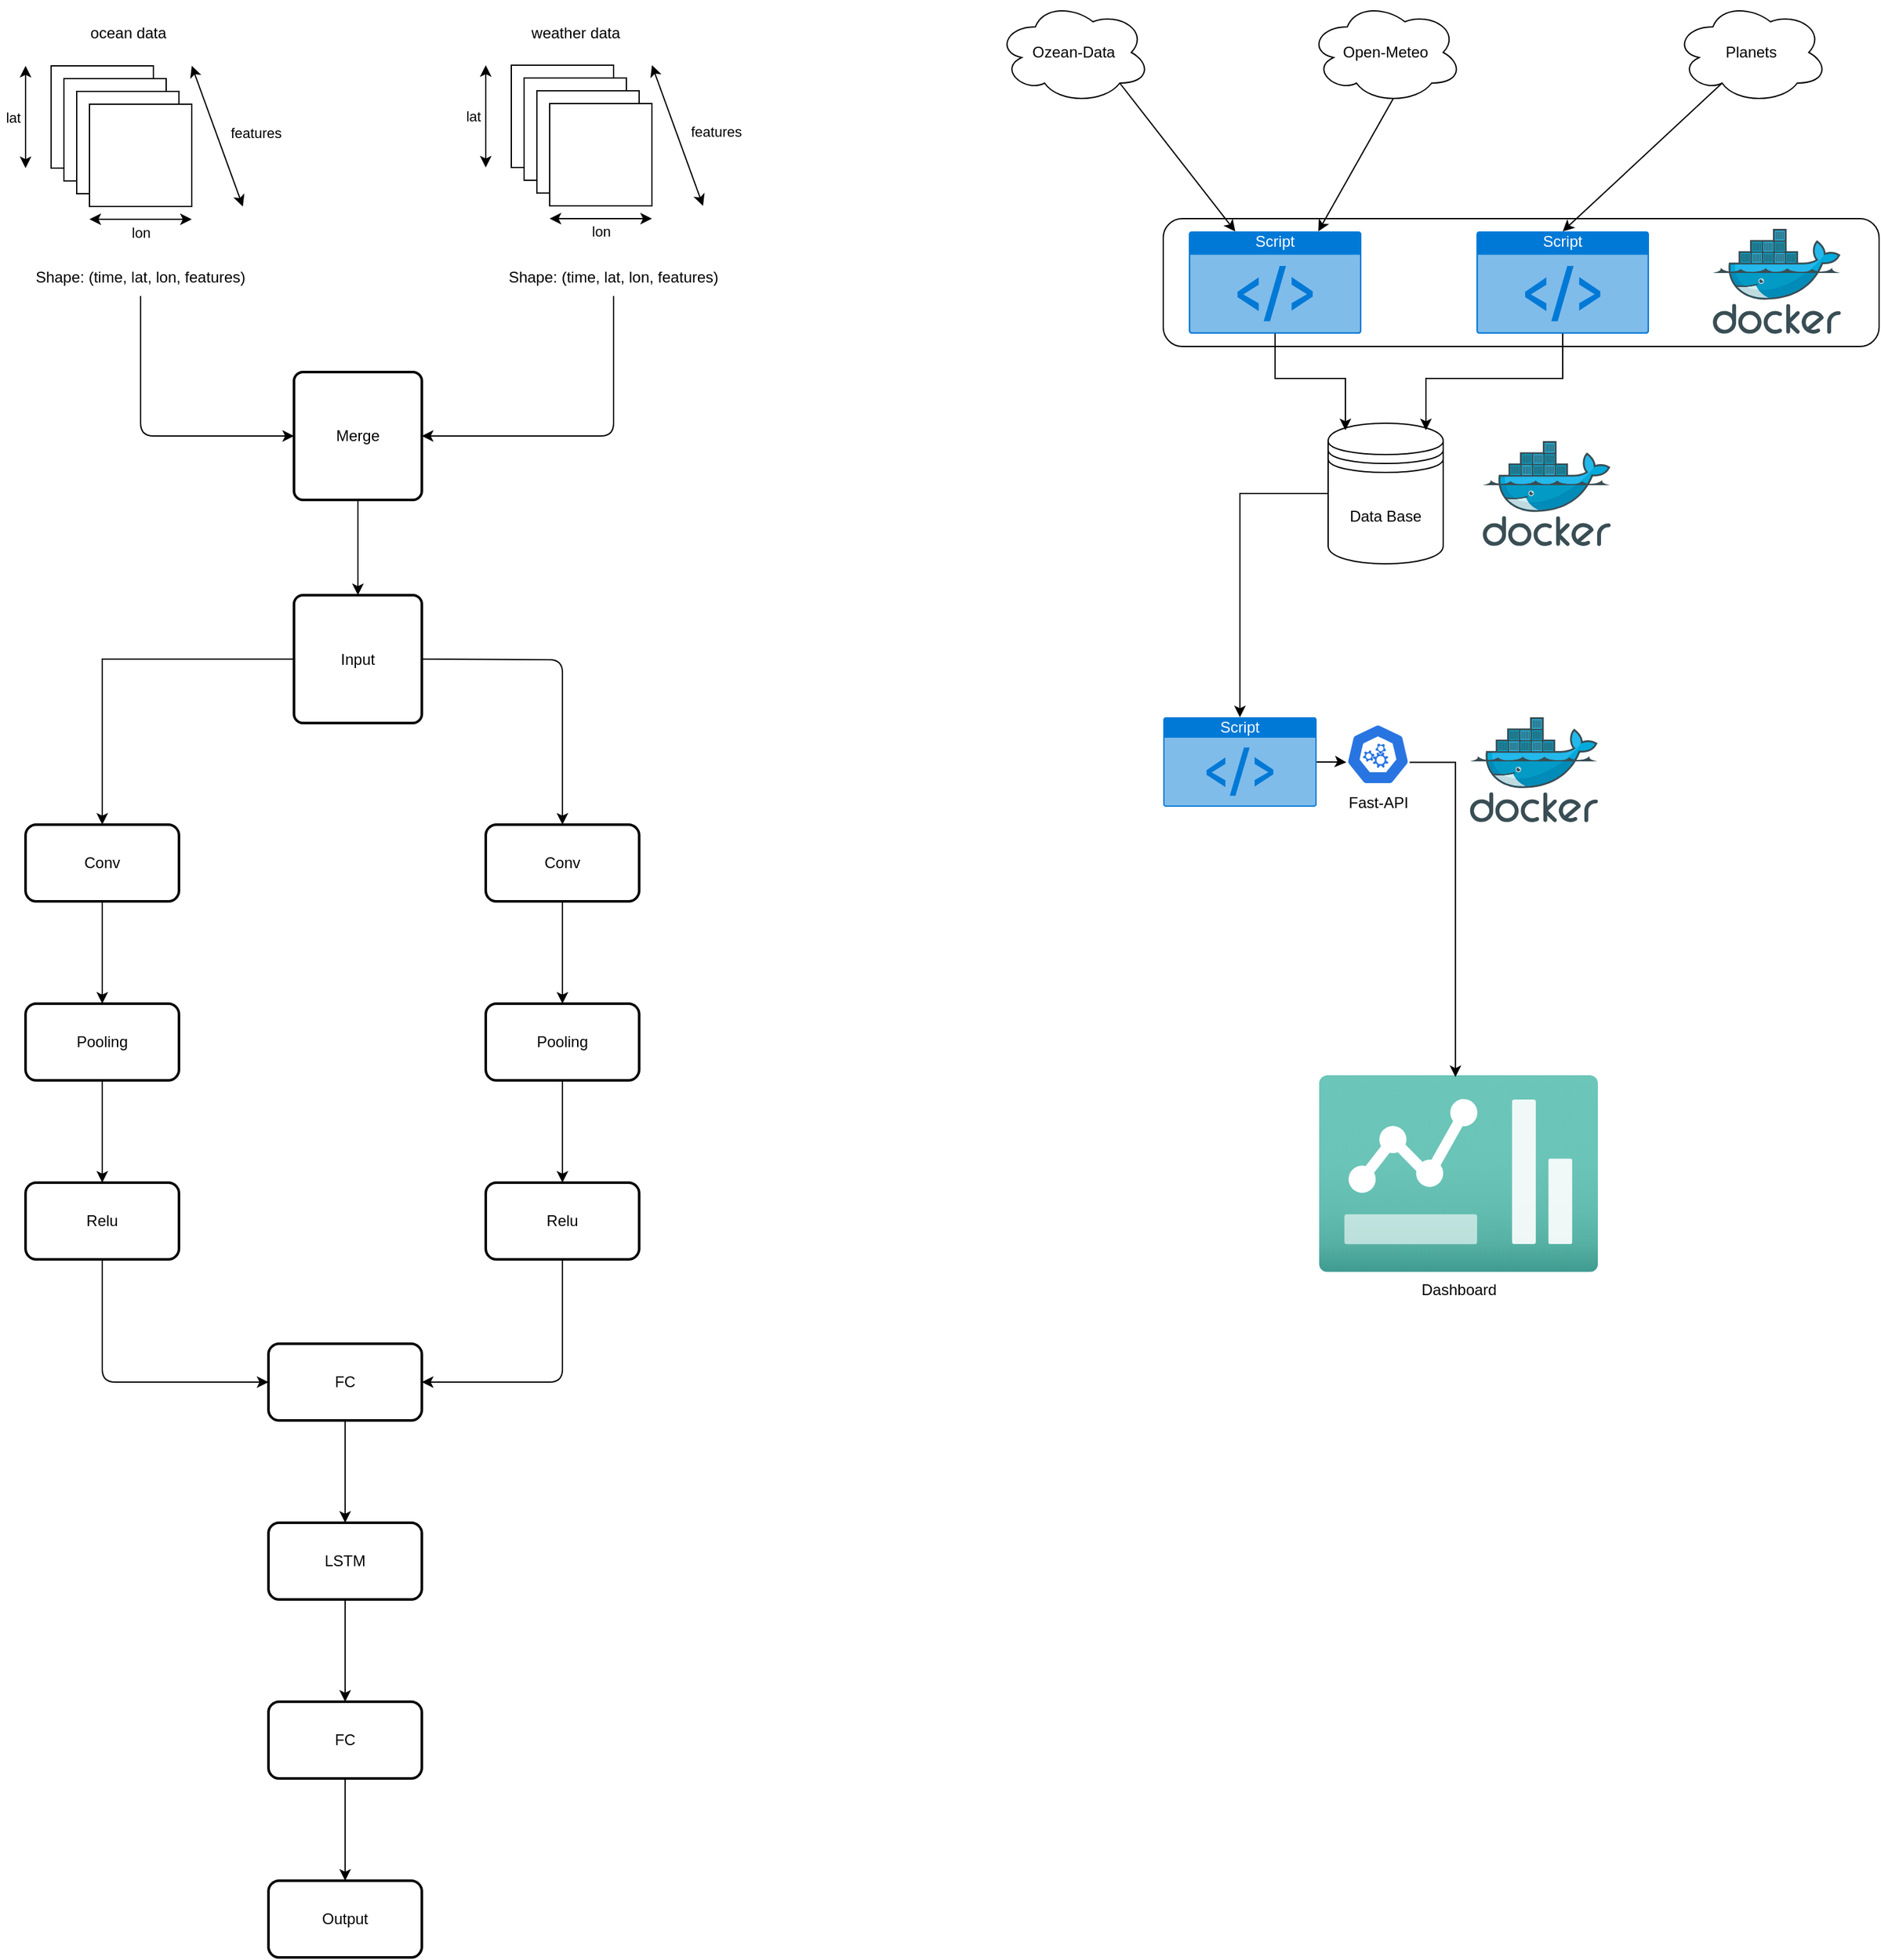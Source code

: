 <mxfile>
    <diagram name="Page-1" id="UUehD9aWSnuwTe40TjLH">
        <mxGraphModel dx="2669" dy="1562" grid="1" gridSize="10" guides="1" tooltips="1" connect="1" arrows="1" fold="1" page="1" pageScale="1" pageWidth="827" pageHeight="1169" math="0" shadow="0">
            <root>
                <mxCell id="0"/>
                <mxCell id="1" parent="0"/>
                <mxCell id="QwERv-JLXGNQ3NGBqYkT-1" value="Ozean-Data" style="ellipse;shape=cloud;whiteSpace=wrap;html=1;" parent="1" vertex="1">
                    <mxGeometry x="110" y="40" width="120" height="80" as="geometry"/>
                </mxCell>
                <mxCell id="QwERv-JLXGNQ3NGBqYkT-2" value="Open-Meteo" style="ellipse;shape=cloud;whiteSpace=wrap;html=1;" parent="1" vertex="1">
                    <mxGeometry x="354" y="40" width="120" height="80" as="geometry"/>
                </mxCell>
                <mxCell id="QwERv-JLXGNQ3NGBqYkT-3" value="Planets" style="ellipse;shape=cloud;whiteSpace=wrap;html=1;" parent="1" vertex="1">
                    <mxGeometry x="640" y="40" width="120" height="80" as="geometry"/>
                </mxCell>
                <mxCell id="QwERv-JLXGNQ3NGBqYkT-4" value="Data Base" style="shape=datastore;whiteSpace=wrap;html=1;" parent="1" vertex="1">
                    <mxGeometry x="369" y="370" width="90" height="110" as="geometry"/>
                </mxCell>
                <mxCell id="QwERv-JLXGNQ3NGBqYkT-6" value="" style="endArrow=classic;html=1;rounded=0;exitX=0.8;exitY=0.8;exitDx=0;exitDy=0;exitPerimeter=0;" parent="1" source="QwERv-JLXGNQ3NGBqYkT-1" target="QwERv-JLXGNQ3NGBqYkT-20" edge="1">
                    <mxGeometry width="50" height="50" relative="1" as="geometry">
                        <mxPoint x="390" y="320" as="sourcePoint"/>
                        <mxPoint x="200" y="160" as="targetPoint"/>
                    </mxGeometry>
                </mxCell>
                <mxCell id="QwERv-JLXGNQ3NGBqYkT-7" value="" style="endArrow=classic;html=1;rounded=0;exitX=0.55;exitY=0.95;exitDx=0;exitDy=0;exitPerimeter=0;entryX=0.75;entryY=0;entryDx=0;entryDy=0;entryPerimeter=0;" parent="1" source="QwERv-JLXGNQ3NGBqYkT-2" target="QwERv-JLXGNQ3NGBqYkT-20" edge="1">
                    <mxGeometry width="50" height="50" relative="1" as="geometry">
                        <mxPoint x="390" y="320" as="sourcePoint"/>
                        <mxPoint x="280" y="160" as="targetPoint"/>
                    </mxGeometry>
                </mxCell>
                <mxCell id="QwERv-JLXGNQ3NGBqYkT-8" value="" style="endArrow=classic;html=1;rounded=0;exitX=0.31;exitY=0.8;exitDx=0;exitDy=0;exitPerimeter=0;entryX=0.5;entryY=0;entryDx=0;entryDy=0;entryPerimeter=0;" parent="1" source="QwERv-JLXGNQ3NGBqYkT-3" target="QwERv-JLXGNQ3NGBqYkT-21" edge="1">
                    <mxGeometry width="50" height="50" relative="1" as="geometry">
                        <mxPoint x="480" y="250" as="sourcePoint"/>
                        <mxPoint x="620" y="170" as="targetPoint"/>
                    </mxGeometry>
                </mxCell>
                <mxCell id="QwERv-JLXGNQ3NGBqYkT-19" value="Dashboard" style="image;aspect=fixed;html=1;points=[];align=center;fontSize=12;image=img/lib/azure2/general/Dashboard2.svg;" parent="1" vertex="1">
                    <mxGeometry x="362" y="880" width="218" height="153.88" as="geometry"/>
                </mxCell>
                <mxCell id="QwERv-JLXGNQ3NGBqYkT-22" style="edgeStyle=orthogonalEdgeStyle;rounded=0;orthogonalLoop=1;jettySize=auto;html=1;entryX=0.15;entryY=0.05;entryDx=0;entryDy=0;entryPerimeter=0;" parent="1" source="QwERv-JLXGNQ3NGBqYkT-20" target="QwERv-JLXGNQ3NGBqYkT-4" edge="1">
                    <mxGeometry relative="1" as="geometry"/>
                </mxCell>
                <mxCell id="QwERv-JLXGNQ3NGBqYkT-23" style="edgeStyle=orthogonalEdgeStyle;rounded=0;orthogonalLoop=1;jettySize=auto;html=1;entryX=0.85;entryY=0.05;entryDx=0;entryDy=0;entryPerimeter=0;exitX=0.5;exitY=1;exitDx=0;exitDy=0;exitPerimeter=0;" parent="1" source="QwERv-JLXGNQ3NGBqYkT-21" target="QwERv-JLXGNQ3NGBqYkT-4" edge="1">
                    <mxGeometry relative="1" as="geometry"/>
                </mxCell>
                <mxCell id="QwERv-JLXGNQ3NGBqYkT-26" value="" style="group" parent="1" vertex="1" connectable="0">
                    <mxGeometry x="240" y="600" width="193" height="70" as="geometry"/>
                </mxCell>
                <mxCell id="QwERv-JLXGNQ3NGBqYkT-16" value="Fast-API" style="aspect=fixed;sketch=0;html=1;dashed=0;whitespace=wrap;verticalLabelPosition=bottom;verticalAlign=top;fillColor=#2875E2;strokeColor=#ffffff;points=[[0.005,0.63,0],[0.1,0.2,0],[0.9,0.2,0],[0.5,0,0],[0.995,0.63,0],[0.72,0.99,0],[0.5,1,0],[0.28,0.99,0]];shape=mxgraph.kubernetes.icon2;prIcon=api" parent="QwERv-JLXGNQ3NGBqYkT-26" vertex="1">
                    <mxGeometry x="143" y="5" width="50" height="48" as="geometry"/>
                </mxCell>
                <mxCell id="QwERv-JLXGNQ3NGBqYkT-24" value="Script" style="html=1;whiteSpace=wrap;strokeColor=none;fillColor=#0079D6;labelPosition=center;verticalLabelPosition=middle;verticalAlign=top;align=center;fontSize=12;outlineConnect=0;spacingTop=-6;fontColor=#FFFFFF;sketch=0;shape=mxgraph.sitemap.script;" parent="QwERv-JLXGNQ3NGBqYkT-26" vertex="1">
                    <mxGeometry width="120" height="70" as="geometry"/>
                </mxCell>
                <mxCell id="QwERv-JLXGNQ3NGBqYkT-25" style="edgeStyle=orthogonalEdgeStyle;rounded=0;orthogonalLoop=1;jettySize=auto;html=1;entryX=0.005;entryY=0.63;entryDx=0;entryDy=0;entryPerimeter=0;" parent="QwERv-JLXGNQ3NGBqYkT-26" source="QwERv-JLXGNQ3NGBqYkT-24" target="QwERv-JLXGNQ3NGBqYkT-16" edge="1">
                    <mxGeometry relative="1" as="geometry"/>
                </mxCell>
                <mxCell id="QwERv-JLXGNQ3NGBqYkT-27" style="edgeStyle=orthogonalEdgeStyle;rounded=0;orthogonalLoop=1;jettySize=auto;html=1;entryX=0.5;entryY=0;entryDx=0;entryDy=0;entryPerimeter=0;" parent="1" source="QwERv-JLXGNQ3NGBqYkT-4" target="QwERv-JLXGNQ3NGBqYkT-24" edge="1">
                    <mxGeometry relative="1" as="geometry"/>
                </mxCell>
                <mxCell id="QwERv-JLXGNQ3NGBqYkT-28" style="edgeStyle=orthogonalEdgeStyle;rounded=0;orthogonalLoop=1;jettySize=auto;html=1;entryX=0.489;entryY=0.009;entryDx=0;entryDy=0;entryPerimeter=0;exitX=0.995;exitY=0.63;exitDx=0;exitDy=0;exitPerimeter=0;" parent="1" source="QwERv-JLXGNQ3NGBqYkT-16" target="QwERv-JLXGNQ3NGBqYkT-19" edge="1">
                    <mxGeometry relative="1" as="geometry"/>
                </mxCell>
                <mxCell id="S9hBZ39Z0FsJ6ID3h7Vs-7" value="" style="group" parent="1" vertex="1" connectable="0">
                    <mxGeometry x="240" y="210" width="560" height="100" as="geometry"/>
                </mxCell>
                <mxCell id="S9hBZ39Z0FsJ6ID3h7Vs-6" value="" style="rounded=1;whiteSpace=wrap;html=1;fillColor=none;" parent="S9hBZ39Z0FsJ6ID3h7Vs-7" vertex="1">
                    <mxGeometry width="560" height="100" as="geometry"/>
                </mxCell>
                <mxCell id="QwERv-JLXGNQ3NGBqYkT-20" value="Script" style="html=1;whiteSpace=wrap;strokeColor=none;fillColor=#0079D6;labelPosition=center;verticalLabelPosition=middle;verticalAlign=top;align=center;fontSize=12;outlineConnect=0;spacingTop=-6;fontColor=#FFFFFF;sketch=0;shape=mxgraph.sitemap.script;" parent="S9hBZ39Z0FsJ6ID3h7Vs-7" vertex="1">
                    <mxGeometry x="20" y="10" width="135" height="80" as="geometry"/>
                </mxCell>
                <mxCell id="QwERv-JLXGNQ3NGBqYkT-21" value="Script" style="html=1;whiteSpace=wrap;strokeColor=none;fillColor=#0079D6;labelPosition=center;verticalLabelPosition=middle;verticalAlign=top;align=center;fontSize=12;outlineConnect=0;spacingTop=-6;fontColor=#FFFFFF;sketch=0;shape=mxgraph.sitemap.script;" parent="S9hBZ39Z0FsJ6ID3h7Vs-7" vertex="1">
                    <mxGeometry x="245" y="10" width="135" height="80" as="geometry"/>
                </mxCell>
                <mxCell id="S9hBZ39Z0FsJ6ID3h7Vs-5" value="" style="image;sketch=0;aspect=fixed;html=1;points=[];align=center;fontSize=12;image=img/lib/mscae/Docker.svg;" parent="S9hBZ39Z0FsJ6ID3h7Vs-7" vertex="1">
                    <mxGeometry x="430" y="8" width="100" height="82" as="geometry"/>
                </mxCell>
                <mxCell id="S9hBZ39Z0FsJ6ID3h7Vs-8" value="" style="image;sketch=0;aspect=fixed;html=1;points=[];align=center;fontSize=12;image=img/lib/mscae/Docker.svg;" parent="1" vertex="1">
                    <mxGeometry x="490" y="384" width="100" height="82" as="geometry"/>
                </mxCell>
                <mxCell id="S9hBZ39Z0FsJ6ID3h7Vs-9" value="" style="image;sketch=0;aspect=fixed;html=1;points=[];align=center;fontSize=12;image=img/lib/mscae/Docker.svg;" parent="1" vertex="1">
                    <mxGeometry x="480" y="600" width="100" height="82" as="geometry"/>
                </mxCell>
                <mxCell id="2" value="" style="whiteSpace=wrap;html=1;aspect=fixed;" vertex="1" parent="1">
                    <mxGeometry x="-630" y="90.5" width="80" height="80" as="geometry"/>
                </mxCell>
                <mxCell id="3" value="" style="whiteSpace=wrap;html=1;aspect=fixed;" vertex="1" parent="1">
                    <mxGeometry x="-620" y="100.5" width="80" height="80" as="geometry"/>
                </mxCell>
                <mxCell id="4" value="" style="whiteSpace=wrap;html=1;aspect=fixed;" vertex="1" parent="1">
                    <mxGeometry x="-610" y="110.5" width="80" height="80" as="geometry"/>
                </mxCell>
                <mxCell id="5" value="" style="whiteSpace=wrap;html=1;aspect=fixed;" vertex="1" parent="1">
                    <mxGeometry x="-600" y="120.5" width="80" height="80" as="geometry"/>
                </mxCell>
                <mxCell id="6" value="" style="endArrow=classic;startArrow=classic;html=1;rounded=0;" edge="1" parent="1">
                    <mxGeometry width="50" height="50" relative="1" as="geometry">
                        <mxPoint x="-650" y="170.5" as="sourcePoint"/>
                        <mxPoint x="-650" y="90.5" as="targetPoint"/>
                    </mxGeometry>
                </mxCell>
                <mxCell id="7" value="lat" style="edgeLabel;html=1;align=center;verticalAlign=middle;resizable=0;points=[];" vertex="1" connectable="0" parent="6">
                    <mxGeometry x="-0.2" y="-3" relative="1" as="geometry">
                        <mxPoint x="-13" y="-8" as="offset"/>
                    </mxGeometry>
                </mxCell>
                <mxCell id="8" value="" style="endArrow=classic;startArrow=classic;html=1;rounded=0;" edge="1" parent="1">
                    <mxGeometry width="50" height="50" relative="1" as="geometry">
                        <mxPoint x="-600" y="210.5" as="sourcePoint"/>
                        <mxPoint x="-520" y="210.5" as="targetPoint"/>
                    </mxGeometry>
                </mxCell>
                <mxCell id="9" value="lon" style="edgeLabel;html=1;align=center;verticalAlign=middle;resizable=0;points=[];" vertex="1" connectable="0" parent="8">
                    <mxGeometry x="-0.2" y="3" relative="1" as="geometry">
                        <mxPoint x="8" y="13" as="offset"/>
                    </mxGeometry>
                </mxCell>
                <mxCell id="10" value="" style="endArrow=classic;startArrow=classic;html=1;rounded=0;" edge="1" parent="1">
                    <mxGeometry width="50" height="50" relative="1" as="geometry">
                        <mxPoint x="-520" y="90.5" as="sourcePoint"/>
                        <mxPoint x="-480" y="200.5" as="targetPoint"/>
                    </mxGeometry>
                </mxCell>
                <mxCell id="11" value="features" style="edgeLabel;html=1;align=center;verticalAlign=middle;resizable=0;points=[];" vertex="1" connectable="0" parent="10">
                    <mxGeometry x="-0.2" y="3" relative="1" as="geometry">
                        <mxPoint x="31" y="9" as="offset"/>
                    </mxGeometry>
                </mxCell>
                <mxCell id="12" value="ocean data" style="text;html=1;align=center;verticalAlign=middle;whiteSpace=wrap;rounded=0;" vertex="1" parent="1">
                    <mxGeometry x="-634.5" y="50" width="129" height="30" as="geometry"/>
                </mxCell>
                <mxCell id="13" value="" style="whiteSpace=wrap;html=1;aspect=fixed;" vertex="1" parent="1">
                    <mxGeometry x="-270" y="90" width="80" height="80" as="geometry"/>
                </mxCell>
                <mxCell id="14" value="" style="whiteSpace=wrap;html=1;aspect=fixed;" vertex="1" parent="1">
                    <mxGeometry x="-260" y="100" width="80" height="80" as="geometry"/>
                </mxCell>
                <mxCell id="15" value="" style="whiteSpace=wrap;html=1;aspect=fixed;" vertex="1" parent="1">
                    <mxGeometry x="-250" y="110" width="80" height="80" as="geometry"/>
                </mxCell>
                <mxCell id="16" value="" style="whiteSpace=wrap;html=1;aspect=fixed;" vertex="1" parent="1">
                    <mxGeometry x="-240" y="120" width="80" height="80" as="geometry"/>
                </mxCell>
                <mxCell id="17" value="" style="endArrow=classic;startArrow=classic;html=1;rounded=0;" edge="1" parent="1">
                    <mxGeometry width="50" height="50" relative="1" as="geometry">
                        <mxPoint x="-290" y="170" as="sourcePoint"/>
                        <mxPoint x="-290" y="90" as="targetPoint"/>
                    </mxGeometry>
                </mxCell>
                <mxCell id="18" value="lat" style="edgeLabel;html=1;align=center;verticalAlign=middle;resizable=0;points=[];" vertex="1" connectable="0" parent="17">
                    <mxGeometry x="-0.2" y="-3" relative="1" as="geometry">
                        <mxPoint x="-13" y="-8" as="offset"/>
                    </mxGeometry>
                </mxCell>
                <mxCell id="19" value="" style="endArrow=classic;startArrow=classic;html=1;rounded=0;" edge="1" parent="1">
                    <mxGeometry width="50" height="50" relative="1" as="geometry">
                        <mxPoint x="-240" y="210" as="sourcePoint"/>
                        <mxPoint x="-160" y="210" as="targetPoint"/>
                    </mxGeometry>
                </mxCell>
                <mxCell id="20" value="lon" style="edgeLabel;html=1;align=center;verticalAlign=middle;resizable=0;points=[];" vertex="1" connectable="0" parent="19">
                    <mxGeometry x="-0.2" y="3" relative="1" as="geometry">
                        <mxPoint x="8" y="13" as="offset"/>
                    </mxGeometry>
                </mxCell>
                <mxCell id="21" value="" style="endArrow=classic;startArrow=classic;html=1;rounded=0;" edge="1" parent="1">
                    <mxGeometry width="50" height="50" relative="1" as="geometry">
                        <mxPoint x="-160" y="90" as="sourcePoint"/>
                        <mxPoint x="-120" y="200" as="targetPoint"/>
                    </mxGeometry>
                </mxCell>
                <mxCell id="22" value="features" style="edgeLabel;html=1;align=center;verticalAlign=middle;resizable=0;points=[];" vertex="1" connectable="0" parent="21">
                    <mxGeometry x="-0.2" y="3" relative="1" as="geometry">
                        <mxPoint x="31" y="9" as="offset"/>
                    </mxGeometry>
                </mxCell>
                <mxCell id="23" value="weather data" style="text;html=1;align=center;verticalAlign=middle;whiteSpace=wrap;rounded=0;" vertex="1" parent="1">
                    <mxGeometry x="-284.5" y="50" width="129" height="30" as="geometry"/>
                </mxCell>
                <mxCell id="24" value="Shape: (time, lat, lon, features)" style="text;html=1;align=center;verticalAlign=middle;whiteSpace=wrap;rounded=0;" vertex="1" parent="1">
                    <mxGeometry x="-670" y="240.5" width="220" height="30" as="geometry"/>
                </mxCell>
                <mxCell id="25" value="Shape: (time, lat, lon, features)" style="text;html=1;align=center;verticalAlign=middle;whiteSpace=wrap;rounded=0;" vertex="1" parent="1">
                    <mxGeometry x="-300" y="240.5" width="220" height="30" as="geometry"/>
                </mxCell>
                <mxCell id="26" value="" style="edgeStyle=orthogonalEdgeStyle;rounded=0;orthogonalLoop=1;jettySize=auto;html=1;" edge="1" parent="1" source="27" target="28">
                    <mxGeometry relative="1" as="geometry"/>
                </mxCell>
                <mxCell id="30" style="edgeStyle=none;html=1;entryX=0.5;entryY=0;entryDx=0;entryDy=0;exitX=1;exitY=0.5;exitDx=0;exitDy=0;" edge="1" parent="1" source="27" target="29">
                    <mxGeometry relative="1" as="geometry">
                        <Array as="points">
                            <mxPoint x="-230" y="555"/>
                        </Array>
                    </mxGeometry>
                </mxCell>
                <mxCell id="27" value="Input" style="rounded=1;whiteSpace=wrap;html=1;absoluteArcSize=1;arcSize=14;strokeWidth=2;" vertex="1" parent="1">
                    <mxGeometry x="-440" y="504.5" width="100" height="100" as="geometry"/>
                </mxCell>
                <mxCell id="37" value="" style="edgeStyle=none;html=1;" edge="1" parent="1" source="28" target="36">
                    <mxGeometry relative="1" as="geometry"/>
                </mxCell>
                <mxCell id="28" value="Conv" style="rounded=1;whiteSpace=wrap;html=1;arcSize=14;strokeWidth=2;" vertex="1" parent="1">
                    <mxGeometry x="-650" y="684" width="120" height="60" as="geometry"/>
                </mxCell>
                <mxCell id="39" value="" style="edgeStyle=none;html=1;" edge="1" parent="1" source="29" target="38">
                    <mxGeometry relative="1" as="geometry"/>
                </mxCell>
                <mxCell id="29" value="Conv" style="rounded=1;whiteSpace=wrap;html=1;arcSize=14;strokeWidth=2;" vertex="1" parent="1">
                    <mxGeometry x="-290" y="684" width="120" height="60" as="geometry"/>
                </mxCell>
                <mxCell id="35" value="" style="edgeStyle=none;html=1;" edge="1" parent="1" source="31" target="27">
                    <mxGeometry relative="1" as="geometry"/>
                </mxCell>
                <mxCell id="31" value="Merge" style="rounded=1;whiteSpace=wrap;html=1;absoluteArcSize=1;arcSize=14;strokeWidth=2;" vertex="1" parent="1">
                    <mxGeometry x="-440" y="330" width="100" height="100" as="geometry"/>
                </mxCell>
                <mxCell id="32" value="" style="endArrow=classic;html=1;entryX=0;entryY=0.5;entryDx=0;entryDy=0;exitX=0.5;exitY=1;exitDx=0;exitDy=0;" edge="1" parent="1" source="24" target="31">
                    <mxGeometry width="50" height="50" relative="1" as="geometry">
                        <mxPoint x="-510" y="290" as="sourcePoint"/>
                        <mxPoint x="-150" y="530" as="targetPoint"/>
                        <Array as="points">
                            <mxPoint x="-560" y="380"/>
                        </Array>
                    </mxGeometry>
                </mxCell>
                <mxCell id="33" value="" style="endArrow=classic;html=1;exitX=0.5;exitY=1;exitDx=0;exitDy=0;entryX=1;entryY=0.5;entryDx=0;entryDy=0;" edge="1" parent="1" source="25" target="31">
                    <mxGeometry width="50" height="50" relative="1" as="geometry">
                        <mxPoint x="-200" y="580" as="sourcePoint"/>
                        <mxPoint x="-150" y="530" as="targetPoint"/>
                        <Array as="points">
                            <mxPoint x="-190" y="380"/>
                        </Array>
                    </mxGeometry>
                </mxCell>
                <mxCell id="41" value="" style="edgeStyle=none;html=1;" edge="1" parent="1" source="36" target="40">
                    <mxGeometry relative="1" as="geometry"/>
                </mxCell>
                <mxCell id="36" value="Pooling" style="rounded=1;whiteSpace=wrap;html=1;arcSize=14;strokeWidth=2;" vertex="1" parent="1">
                    <mxGeometry x="-650" y="824" width="120" height="60" as="geometry"/>
                </mxCell>
                <mxCell id="43" value="" style="edgeStyle=none;html=1;" edge="1" parent="1" source="38" target="42">
                    <mxGeometry relative="1" as="geometry"/>
                </mxCell>
                <mxCell id="38" value="Pooling" style="rounded=1;whiteSpace=wrap;html=1;arcSize=14;strokeWidth=2;" vertex="1" parent="1">
                    <mxGeometry x="-290" y="824" width="120" height="60" as="geometry"/>
                </mxCell>
                <mxCell id="45" style="edgeStyle=none;html=1;entryX=0;entryY=0.5;entryDx=0;entryDy=0;" edge="1" parent="1" source="40" target="44">
                    <mxGeometry relative="1" as="geometry">
                        <Array as="points">
                            <mxPoint x="-590" y="1120"/>
                        </Array>
                    </mxGeometry>
                </mxCell>
                <mxCell id="40" value="Relu" style="rounded=1;whiteSpace=wrap;html=1;arcSize=14;strokeWidth=2;" vertex="1" parent="1">
                    <mxGeometry x="-650" y="964" width="120" height="60" as="geometry"/>
                </mxCell>
                <mxCell id="46" style="edgeStyle=none;html=1;entryX=1;entryY=0.5;entryDx=0;entryDy=0;" edge="1" parent="1" source="42" target="44">
                    <mxGeometry relative="1" as="geometry">
                        <Array as="points">
                            <mxPoint x="-230" y="1120"/>
                        </Array>
                    </mxGeometry>
                </mxCell>
                <mxCell id="42" value="Relu" style="rounded=1;whiteSpace=wrap;html=1;arcSize=14;strokeWidth=2;" vertex="1" parent="1">
                    <mxGeometry x="-290" y="964" width="120" height="60" as="geometry"/>
                </mxCell>
                <mxCell id="48" value="" style="edgeStyle=none;html=1;" edge="1" parent="1" source="44" target="47">
                    <mxGeometry relative="1" as="geometry"/>
                </mxCell>
                <mxCell id="44" value="FC" style="rounded=1;whiteSpace=wrap;html=1;arcSize=14;strokeWidth=2;" vertex="1" parent="1">
                    <mxGeometry x="-460" y="1090" width="120" height="60" as="geometry"/>
                </mxCell>
                <mxCell id="50" value="" style="edgeStyle=none;html=1;" edge="1" parent="1" source="47" target="49">
                    <mxGeometry relative="1" as="geometry"/>
                </mxCell>
                <mxCell id="47" value="LSTM" style="rounded=1;whiteSpace=wrap;html=1;arcSize=14;strokeWidth=2;" vertex="1" parent="1">
                    <mxGeometry x="-460" y="1230" width="120" height="60" as="geometry"/>
                </mxCell>
                <mxCell id="52" value="" style="edgeStyle=none;html=1;" edge="1" parent="1" source="49" target="51">
                    <mxGeometry relative="1" as="geometry"/>
                </mxCell>
                <mxCell id="49" value="FC" style="rounded=1;whiteSpace=wrap;html=1;arcSize=14;strokeWidth=2;" vertex="1" parent="1">
                    <mxGeometry x="-460" y="1370" width="120" height="60" as="geometry"/>
                </mxCell>
                <mxCell id="51" value="Output" style="rounded=1;whiteSpace=wrap;html=1;arcSize=14;strokeWidth=2;" vertex="1" parent="1">
                    <mxGeometry x="-460" y="1510" width="120" height="60" as="geometry"/>
                </mxCell>
            </root>
        </mxGraphModel>
    </diagram>
</mxfile>